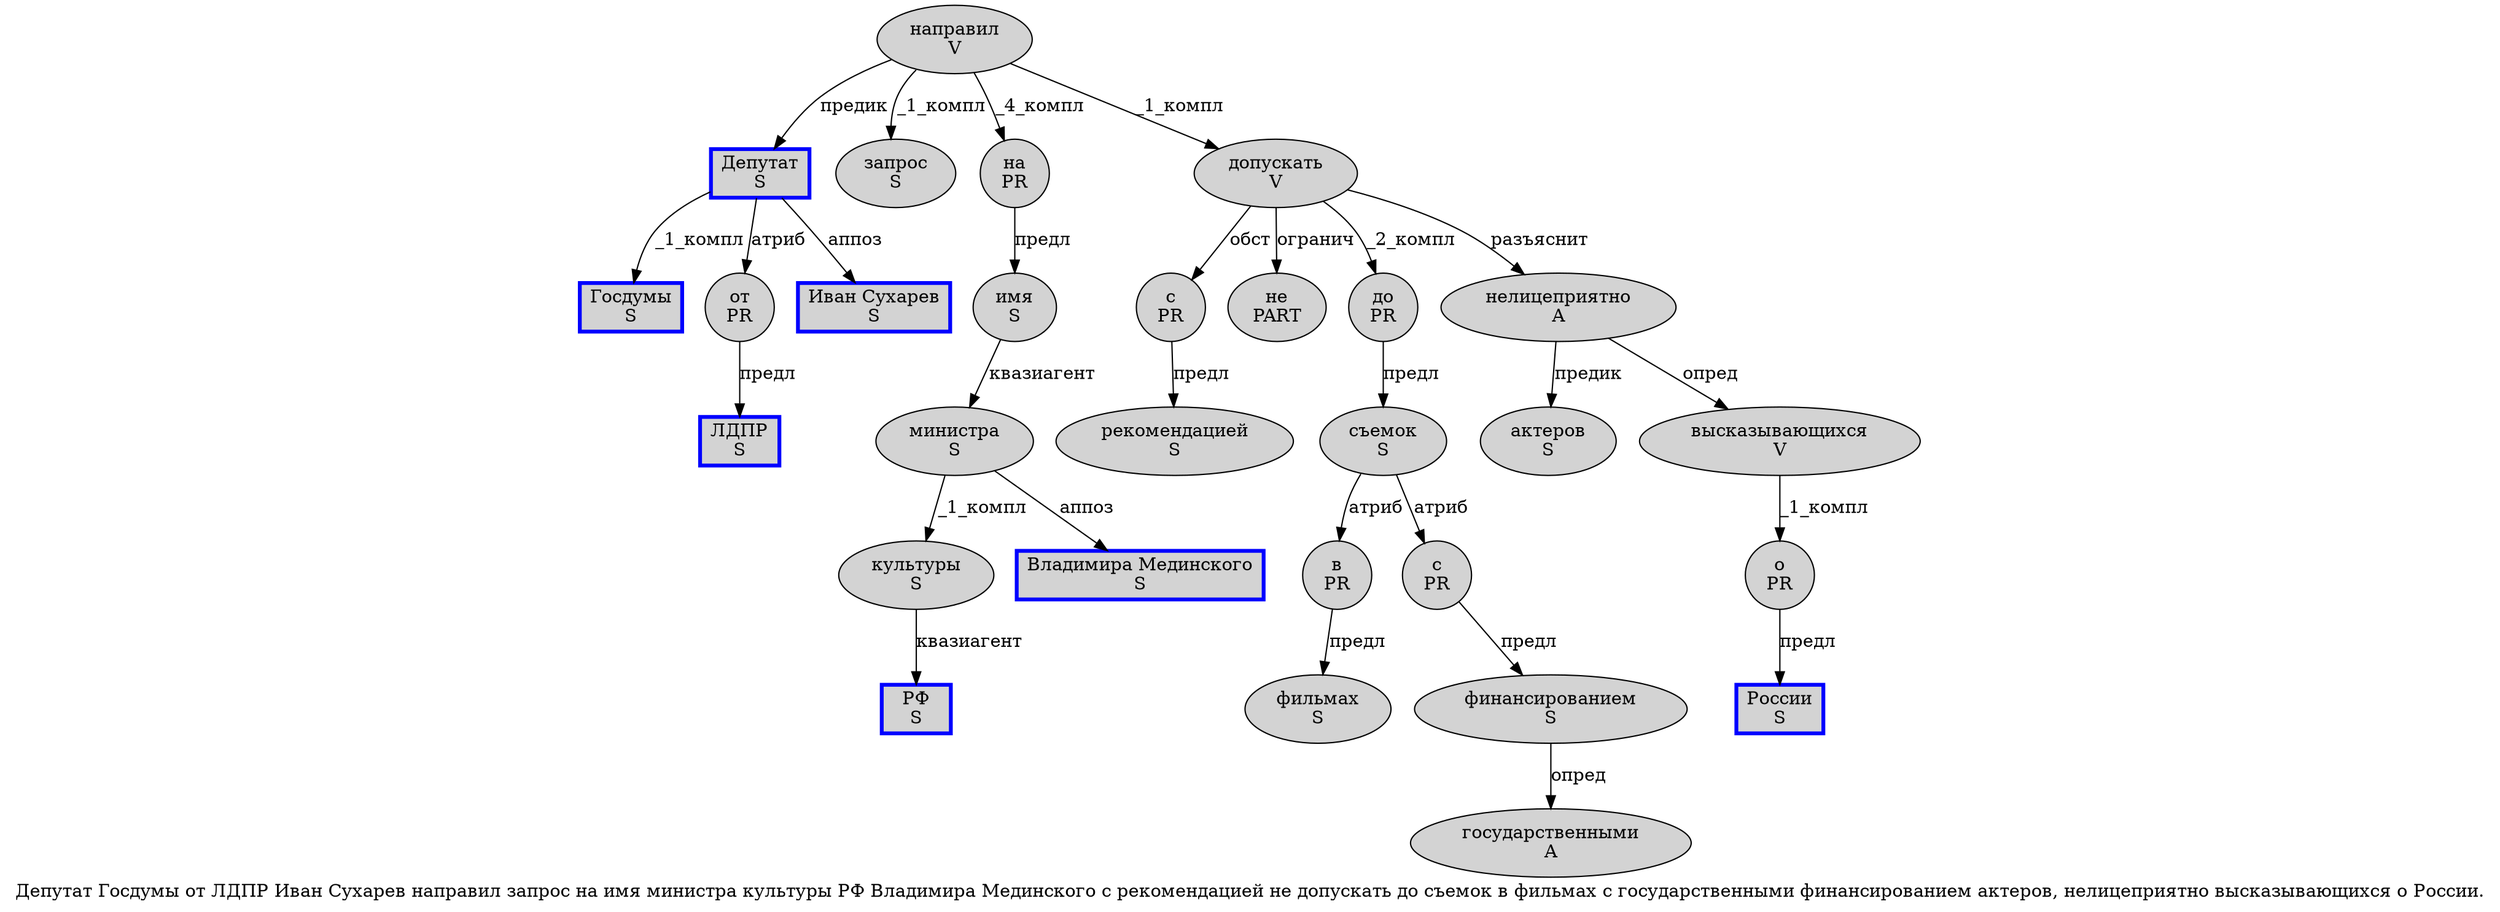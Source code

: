 digraph SENTENCE_811 {
	graph [label="Депутат Госдумы от ЛДПР Иван Сухарев направил запрос на имя министра культуры РФ Владимира Мединского с рекомендацией не допускать до съемок в фильмах с государственными финансированием актеров, нелицеприятно высказывающихся о России."]
	node [style=filled]
		0 [label="Депутат
S" color=blue fillcolor=lightgray penwidth=3 shape=box]
		1 [label="Госдумы
S" color=blue fillcolor=lightgray penwidth=3 shape=box]
		2 [label="от
PR" color="" fillcolor=lightgray penwidth=1 shape=ellipse]
		3 [label="ЛДПР
S" color=blue fillcolor=lightgray penwidth=3 shape=box]
		4 [label="Иван Сухарев
S" color=blue fillcolor=lightgray penwidth=3 shape=box]
		5 [label="направил
V" color="" fillcolor=lightgray penwidth=1 shape=ellipse]
		6 [label="запрос
S" color="" fillcolor=lightgray penwidth=1 shape=ellipse]
		7 [label="на
PR" color="" fillcolor=lightgray penwidth=1 shape=ellipse]
		8 [label="имя
S" color="" fillcolor=lightgray penwidth=1 shape=ellipse]
		9 [label="министра
S" color="" fillcolor=lightgray penwidth=1 shape=ellipse]
		10 [label="культуры
S" color="" fillcolor=lightgray penwidth=1 shape=ellipse]
		11 [label="РФ
S" color=blue fillcolor=lightgray penwidth=3 shape=box]
		12 [label="Владимира Мединского
S" color=blue fillcolor=lightgray penwidth=3 shape=box]
		13 [label="с
PR" color="" fillcolor=lightgray penwidth=1 shape=ellipse]
		14 [label="рекомендацией
S" color="" fillcolor=lightgray penwidth=1 shape=ellipse]
		15 [label="не
PART" color="" fillcolor=lightgray penwidth=1 shape=ellipse]
		16 [label="допускать
V" color="" fillcolor=lightgray penwidth=1 shape=ellipse]
		17 [label="до
PR" color="" fillcolor=lightgray penwidth=1 shape=ellipse]
		18 [label="съемок
S" color="" fillcolor=lightgray penwidth=1 shape=ellipse]
		19 [label="в
PR" color="" fillcolor=lightgray penwidth=1 shape=ellipse]
		20 [label="фильмах
S" color="" fillcolor=lightgray penwidth=1 shape=ellipse]
		21 [label="с
PR" color="" fillcolor=lightgray penwidth=1 shape=ellipse]
		22 [label="государственными
A" color="" fillcolor=lightgray penwidth=1 shape=ellipse]
		23 [label="финансированием
S" color="" fillcolor=lightgray penwidth=1 shape=ellipse]
		24 [label="актеров
S" color="" fillcolor=lightgray penwidth=1 shape=ellipse]
		26 [label="нелицеприятно
A" color="" fillcolor=lightgray penwidth=1 shape=ellipse]
		27 [label="высказывающихся
V" color="" fillcolor=lightgray penwidth=1 shape=ellipse]
		28 [label="о
PR" color="" fillcolor=lightgray penwidth=1 shape=ellipse]
		29 [label="России
S" color=blue fillcolor=lightgray penwidth=3 shape=box]
			16 -> 13 [label="обст"]
			16 -> 15 [label="огранич"]
			16 -> 17 [label="_2_компл"]
			16 -> 26 [label="разъяснит"]
			27 -> 28 [label="_1_компл"]
			26 -> 24 [label="предик"]
			26 -> 27 [label="опред"]
			0 -> 1 [label="_1_компл"]
			0 -> 2 [label="атриб"]
			0 -> 4 [label="аппоз"]
			13 -> 14 [label="предл"]
			2 -> 3 [label="предл"]
			5 -> 0 [label="предик"]
			5 -> 6 [label="_1_компл"]
			5 -> 7 [label="_4_компл"]
			5 -> 16 [label="_1_компл"]
			19 -> 20 [label="предл"]
			23 -> 22 [label="опред"]
			10 -> 11 [label="квазиагент"]
			7 -> 8 [label="предл"]
			17 -> 18 [label="предл"]
			21 -> 23 [label="предл"]
			9 -> 10 [label="_1_компл"]
			9 -> 12 [label="аппоз"]
			18 -> 19 [label="атриб"]
			18 -> 21 [label="атриб"]
			28 -> 29 [label="предл"]
			8 -> 9 [label="квазиагент"]
}